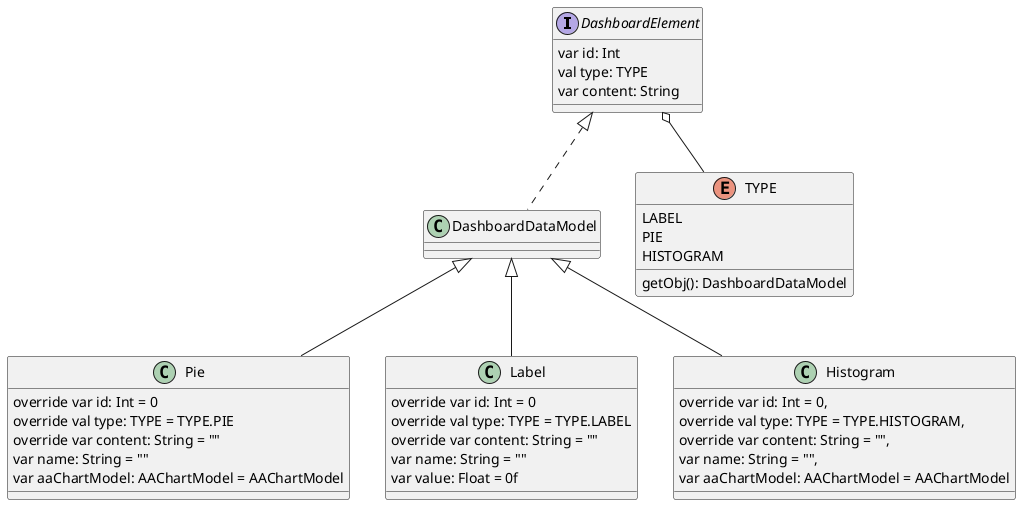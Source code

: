 @startuml
'https://plantuml.com/class-diagram

interface DashboardElement {
    var id: Int
    val type: TYPE
    var content: String
}

class DashboardDataModel {}

class Pie {
        override var id: Int = 0
        override val type: TYPE = TYPE.PIE
        override var content: String = ""
        var name: String = ""
        var aaChartModel: AAChartModel = AAChartModel
}

class Label {
        override var id: Int = 0
        override val type: TYPE = TYPE.LABEL
        override var content: String = ""
        var name: String = ""
        var value: Float = 0f
}

class Histogram {
        override var id: Int = 0,
        override val type: TYPE = TYPE.HISTOGRAM,
        override var content: String = "",
        var name: String = "",
        var aaChartModel: AAChartModel = AAChartModel
}


enum TYPE
{
    LABEL
    PIE
    HISTOGRAM

    getObj(): DashboardDataModel
}


class DashboardDataModel implements DashboardElement
class Pie extends DashboardDataModel
class Label extends DashboardDataModel
class Histogram extends DashboardDataModel
DashboardElement o-- TYPE

@enduml